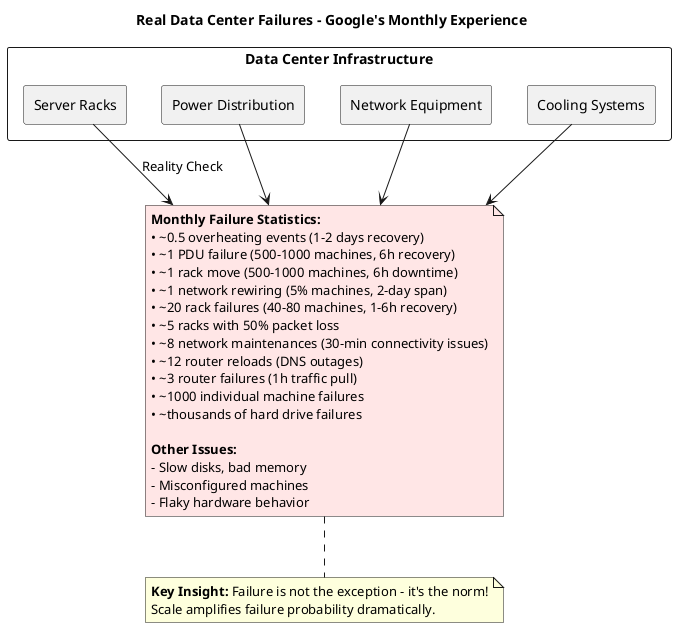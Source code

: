 @startuml

title Real Data Center Failures - Google's Monthly Experience

rectangle "Data Center Infrastructure" {
  rectangle "Server Racks" as Racks
  rectangle "Power Distribution" as Power
  rectangle "Network Equipment" as Network
  rectangle "Cooling Systems" as Cooling
}

note as FailureStats #FFE6E6
**Monthly Failure Statistics:**
• ~0.5 overheating events (1-2 days recovery)
• ~1 PDU failure (500-1000 machines, 6h recovery)
• ~1 rack move (500-1000 machines, 6h downtime)
• ~1 network rewiring (5% machines, 2-day span)
• ~20 rack failures (40-80 machines, 1-6h recovery)
• ~5 racks with 50% packet loss
• ~8 network maintenances (30-min connectivity issues)
• ~12 router reloads (DNS outages)
• ~3 router failures (1h traffic pull)
• ~1000 individual machine failures
• ~thousands of hard drive failures

**Other Issues:**
- Slow disks, bad memory
- Misconfigured machines
- Flaky hardware behavior
end note

Racks --> FailureStats : Reality Check
Power --> FailureStats
Network --> FailureStats
Cooling --> FailureStats

note bottom
**Key Insight:** Failure is not the exception - it's the norm!
Scale amplifies failure probability dramatically.
end note
@enduml 